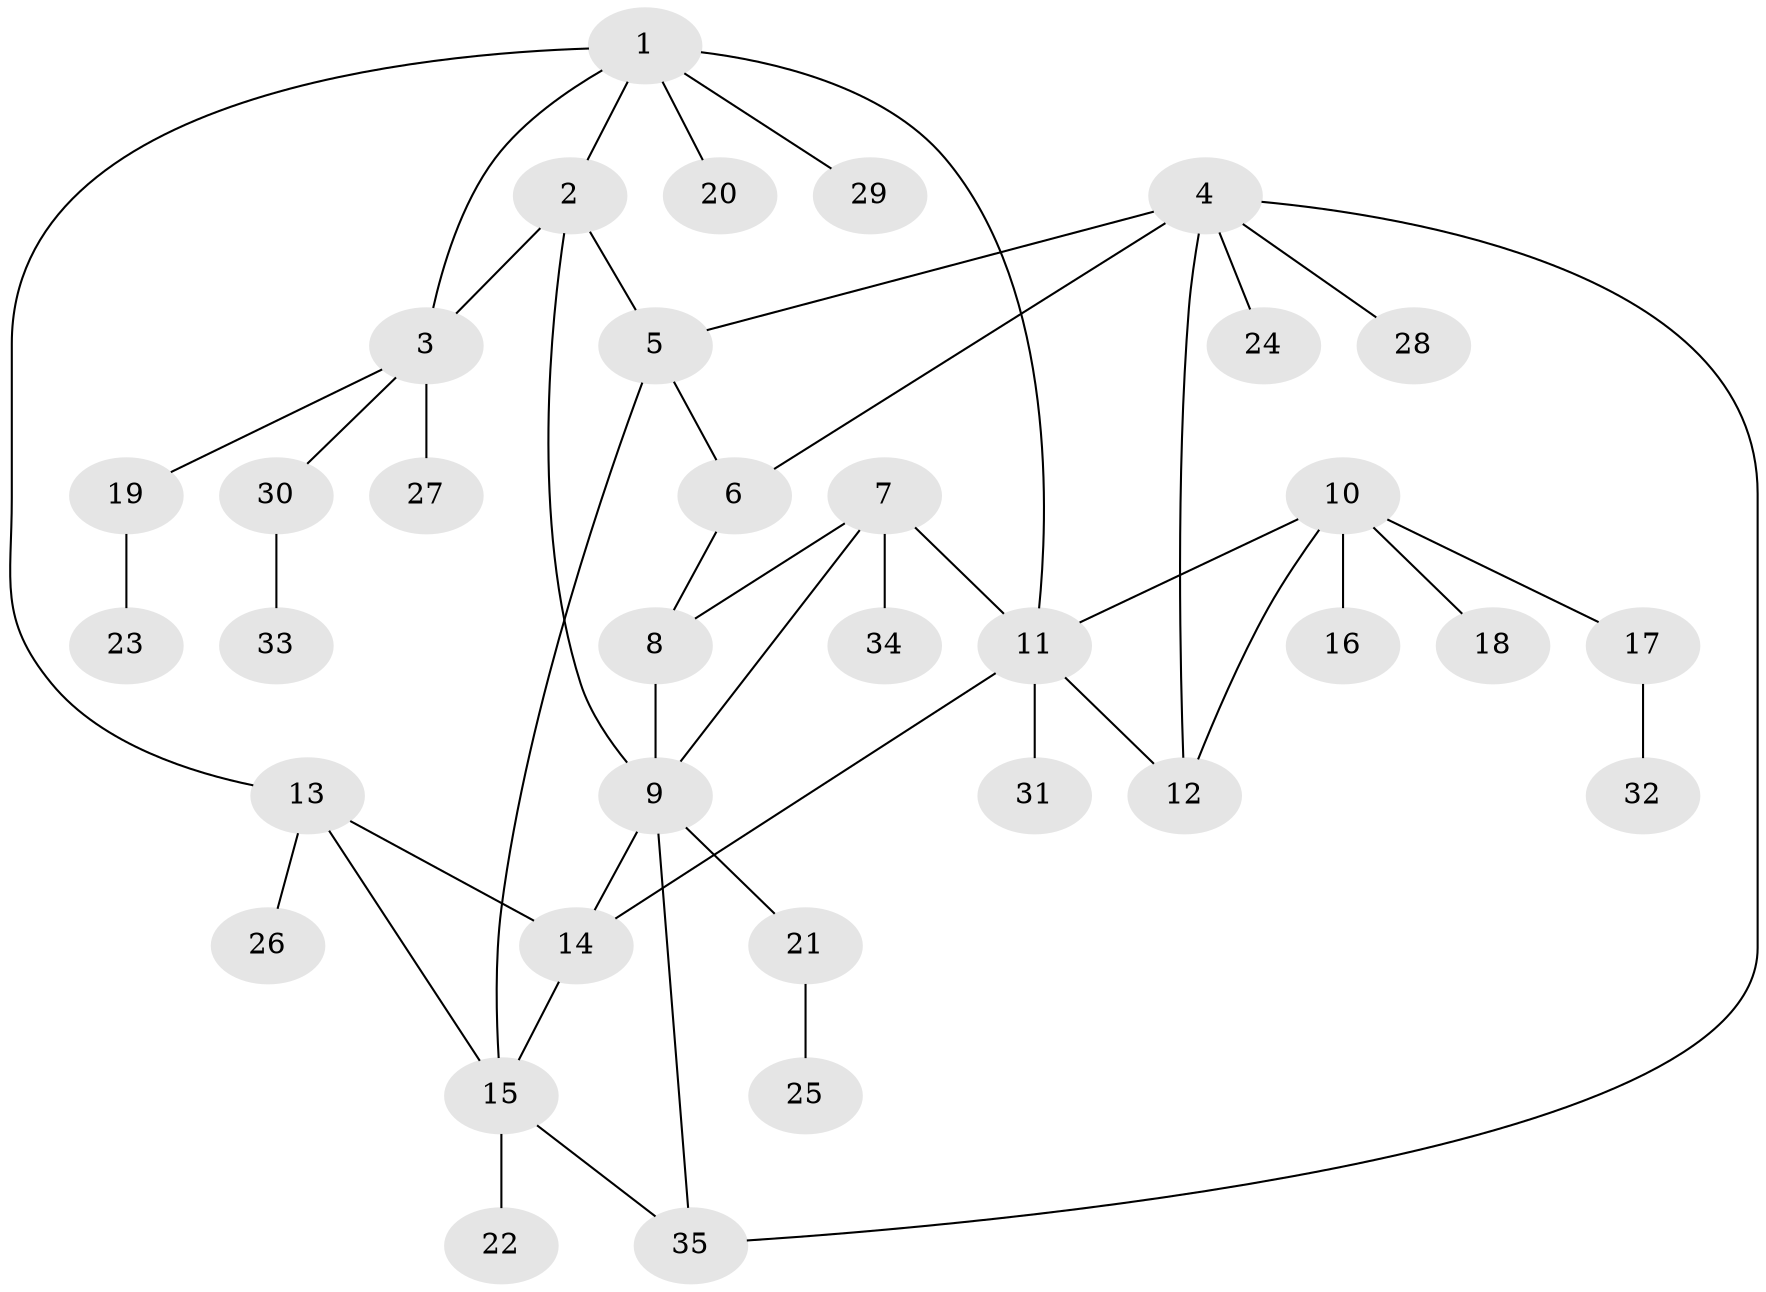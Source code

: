 // original degree distribution, {7: 0.07352941176470588, 4: 0.04411764705882353, 6: 0.014705882352941176, 5: 0.04411764705882353, 3: 0.07352941176470588, 10: 0.014705882352941176, 8: 0.014705882352941176, 1: 0.5735294117647058, 2: 0.14705882352941177}
// Generated by graph-tools (version 1.1) at 2025/37/03/09/25 02:37:16]
// undirected, 35 vertices, 47 edges
graph export_dot {
graph [start="1"]
  node [color=gray90,style=filled];
  1;
  2;
  3;
  4;
  5;
  6;
  7;
  8;
  9;
  10;
  11;
  12;
  13;
  14;
  15;
  16;
  17;
  18;
  19;
  20;
  21;
  22;
  23;
  24;
  25;
  26;
  27;
  28;
  29;
  30;
  31;
  32;
  33;
  34;
  35;
  1 -- 2 [weight=1.0];
  1 -- 3 [weight=1.0];
  1 -- 11 [weight=1.0];
  1 -- 13 [weight=1.0];
  1 -- 20 [weight=1.0];
  1 -- 29 [weight=1.0];
  2 -- 3 [weight=1.0];
  2 -- 5 [weight=3.0];
  2 -- 9 [weight=1.0];
  3 -- 19 [weight=1.0];
  3 -- 27 [weight=1.0];
  3 -- 30 [weight=1.0];
  4 -- 5 [weight=1.0];
  4 -- 6 [weight=1.0];
  4 -- 12 [weight=1.0];
  4 -- 24 [weight=1.0];
  4 -- 28 [weight=1.0];
  4 -- 35 [weight=1.0];
  5 -- 6 [weight=1.0];
  5 -- 15 [weight=1.0];
  6 -- 8 [weight=1.0];
  7 -- 8 [weight=1.0];
  7 -- 9 [weight=1.0];
  7 -- 11 [weight=1.0];
  7 -- 34 [weight=1.0];
  8 -- 9 [weight=4.0];
  9 -- 14 [weight=1.0];
  9 -- 21 [weight=1.0];
  9 -- 35 [weight=1.0];
  10 -- 11 [weight=1.0];
  10 -- 12 [weight=1.0];
  10 -- 16 [weight=2.0];
  10 -- 17 [weight=1.0];
  10 -- 18 [weight=1.0];
  11 -- 12 [weight=1.0];
  11 -- 14 [weight=1.0];
  11 -- 31 [weight=2.0];
  13 -- 14 [weight=1.0];
  13 -- 15 [weight=1.0];
  13 -- 26 [weight=1.0];
  14 -- 15 [weight=1.0];
  15 -- 22 [weight=2.0];
  15 -- 35 [weight=1.0];
  17 -- 32 [weight=1.0];
  19 -- 23 [weight=1.0];
  21 -- 25 [weight=1.0];
  30 -- 33 [weight=1.0];
}
